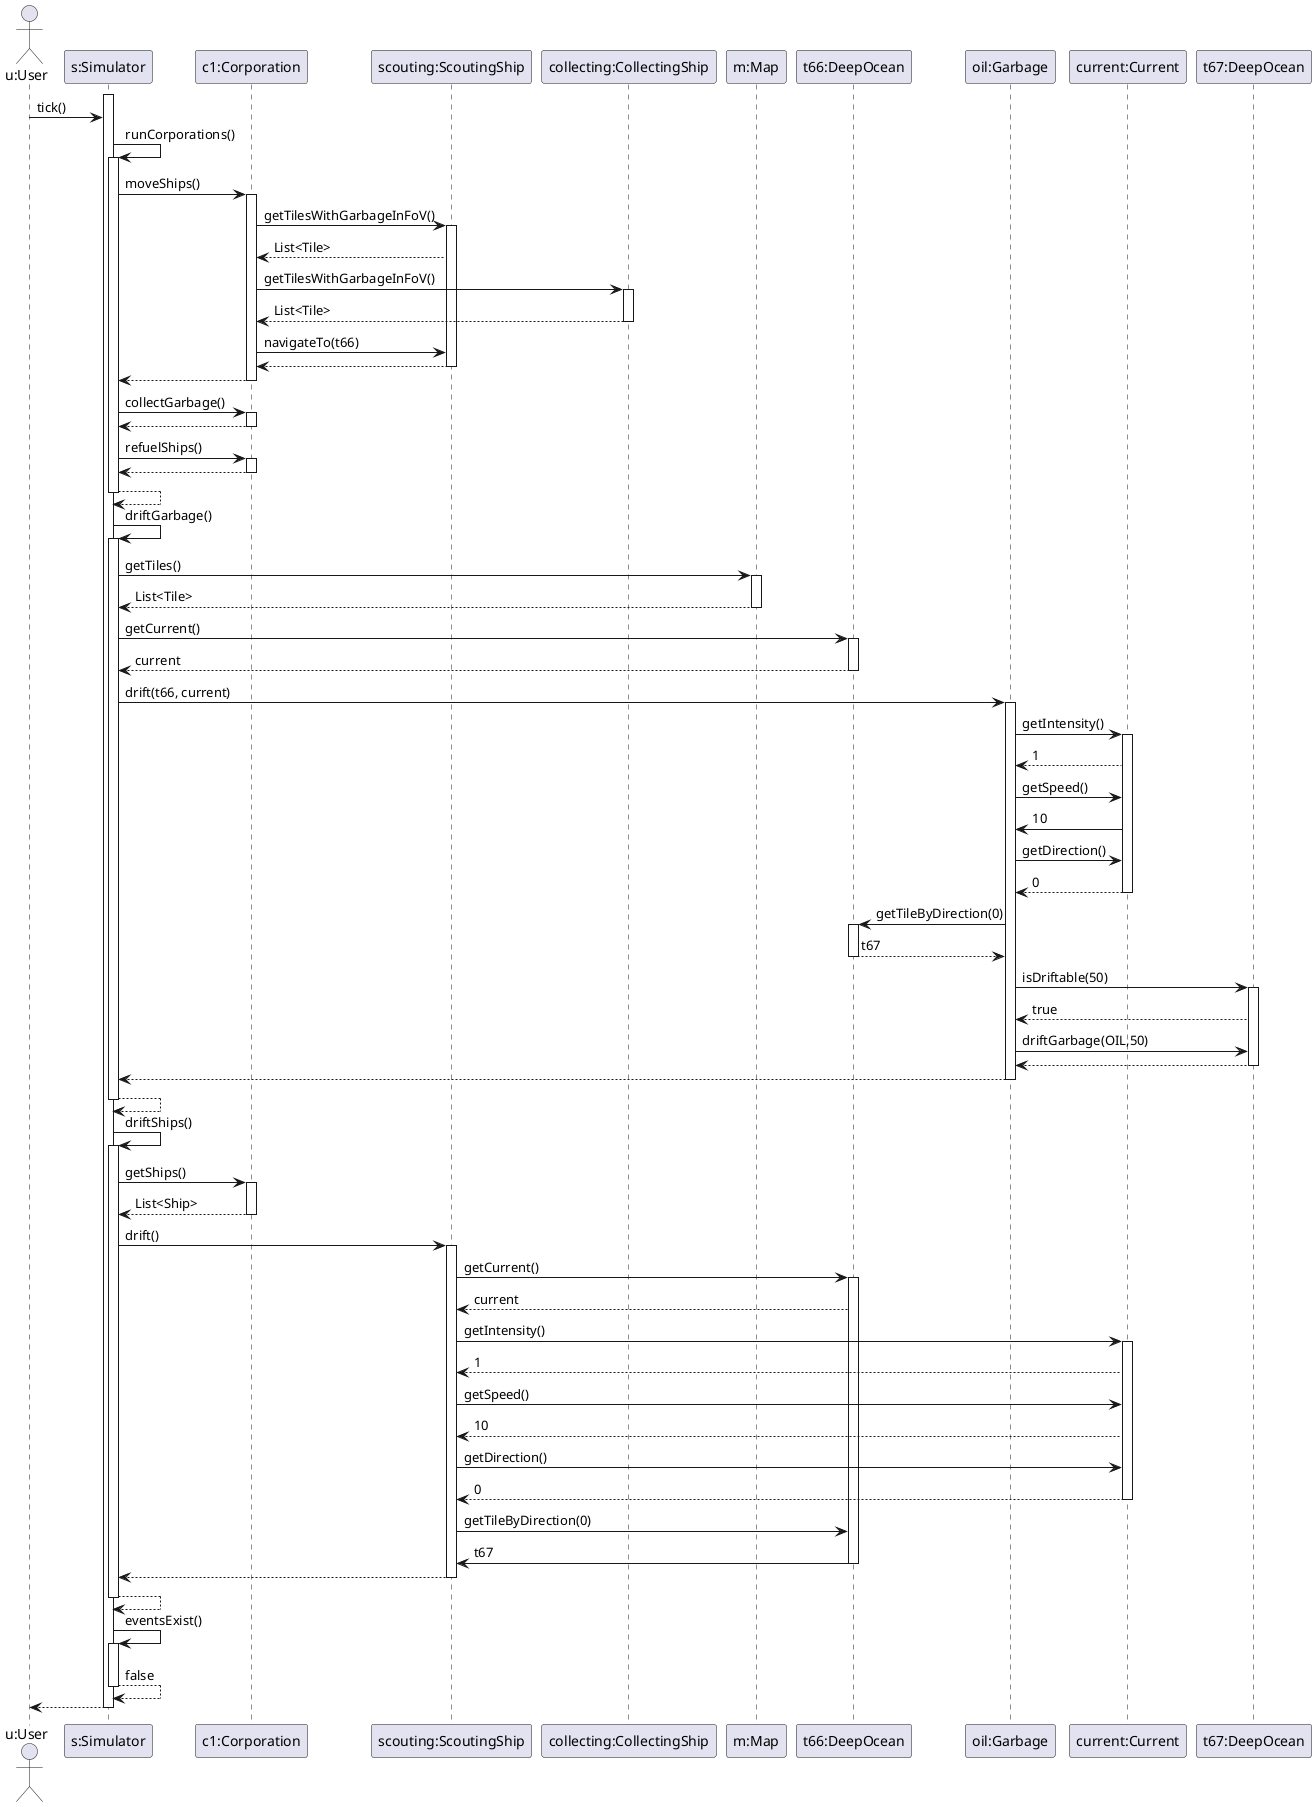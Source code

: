 @startuml
actor "u:User" as u
participant "s:Simulator" as s
participant "c1:Corporation" as c1
participant "scouting:ScoutingShip" as scouting
participant "collecting:CollectingShip" as collecting
participant "m:Map" as m
participant "t66:DeepOcean" as t66
participant "oil:Garbage" as oil
participant "current:Current" as current
participant "t67:DeepOcean" as t67




activate s
u -> s: tick()

s -> s: runCorporations()
activate s

s -> c1: moveShips()
activate c1

c1 -> scouting: getTilesWithGarbageInFoV()
activate scouting

scouting --> c1: List<Tile>

c1 -> collecting: getTilesWithGarbageInFoV()
activate collecting

collecting --> c1: List<Tile>
deactivate collecting

c1 -> scouting: navigateTo(t66)
scouting --> c1
deactivate scouting


c1 --> s
deactivate c1


s -> c1: collectGarbage()
activate c1
c1--> s
deactivate c1


s -> c1: refuelShips()
activate c1
c1--> s
deactivate c1

s --> s
deactivate s

s -> s: driftGarbage()
activate s

s -> m: getTiles()
activate m

m --> s : List<Tile>
deactivate m

s -> t66: getCurrent()
activate t66

t66 --> s: current
deactivate t66

s -> oil: drift(t66, current)
activate oil

oil -> current: getIntensity()
activate current

current --> oil: 1



oil -> current: getSpeed()
current-> oil: 10

oil -> current: getDirection()
current --> oil: 0
deactivate current
oil -> t66: getTileByDirection(0)
activate t66

t66 --> oil: t67
deactivate t66

' Here the problem is: Current can drift more than 1 tile, but we call drift(t67,curr)
' without actually computing the destination tile, we just assume it goes there and then
' query getIntensity() and getSpeed() which makes no sense at this point.

oil -> t67: isDriftable(50)
activate t67

t67 --> oil: true
oil -> t67: driftGarbage(OIL,50)
t67 --> oil
deactivate t67

oil --> s
deactivate oil

s --> s
deactivate s


s -> s: driftShips()
activate s

s -> c1: getShips()
activate c1

c1 --> s: List<Ship>
deactivate c1
s -> scouting: drift()
activate scouting

scouting -> t66: getCurrent()
activate t66

t66 --> scouting: current


scouting -> current: getIntensity()
activate current

current --> scouting: 1

scouting -> current: getSpeed()
current --> scouting: 10

scouting -> current: getDirection()
current --> scouting: 0
deactivate current

scouting -> t66: getTileByDirection(0)
t66 -> scouting: t67
deactivate t66


scouting --> s
deactivate scouting

s --> s
deactivate s
s -> s: eventsExist()
activate s
s --> s: false
deactivate s

s --> u
deactivate s

@enduml